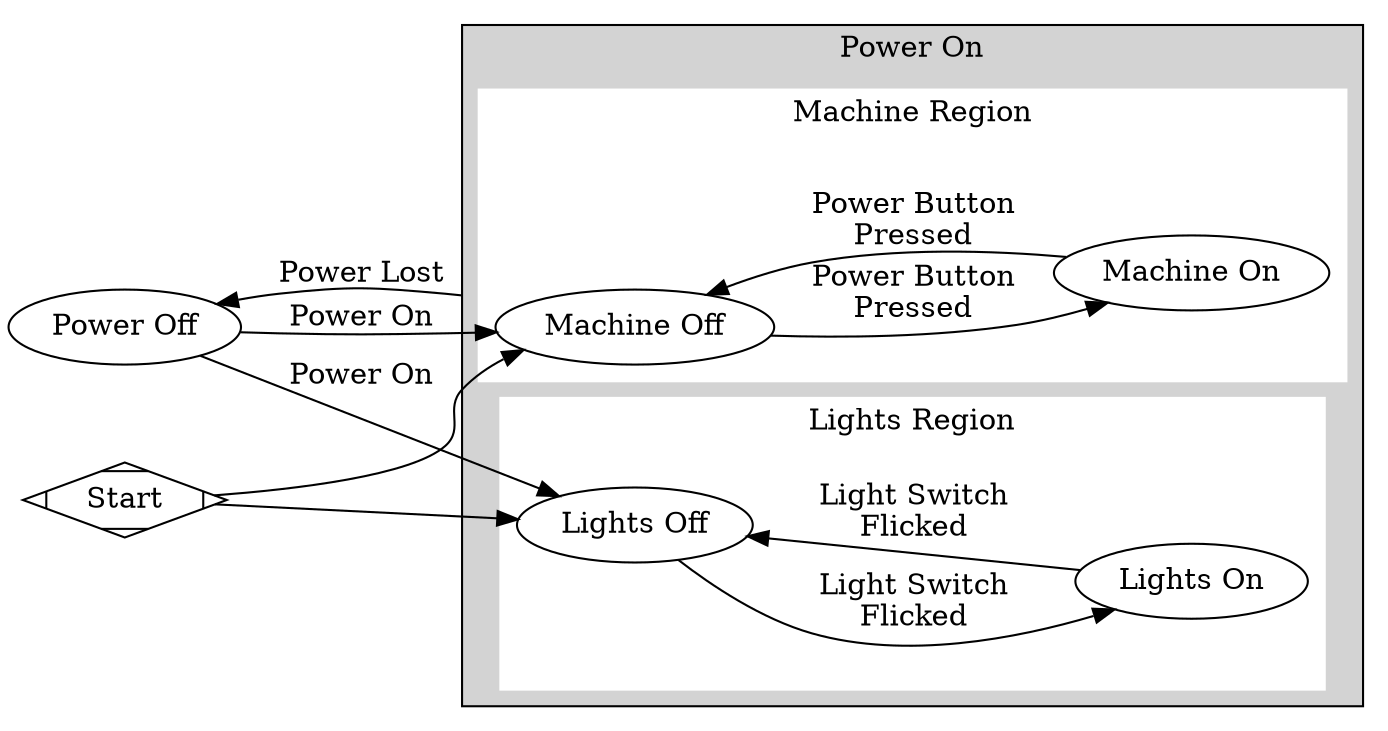 // XSM Tutorial - Extended State Machine Tutorial
// Basic Extended State Machine, Super & Region - Graphviz Dot
// Directed Graph
digraph G {
    rankdir=LR; // Left to Right, instead of Top to Bottom
    //nodesep=.55; // Ensure nodes are separated by at least .55... units?
    overlap=false; // Nodes are not allowed to overlap.
    compound=true; // Allow edges between clusters
    
    subgraph cluster0 {
        // Subgraph attributes.
        label = "Power On";
        style="filled";
        
        subgraph cluster0_1 {
            // Subgraph attributes.
            label = "Machine Region";
            style="filled";
            color="white";
            
            // All Nodes in the Subgraph will have the following properties:
            node [style="solid"];
            
            // Declare nodes (since we need to label them)
            m_OFF [label="Machine Off"]
            m_ON [label="Machine On"]
            
            edge [label = "Power Button\nPressed"];
            m_OFF -> m_ON;
            m_ON -> m_OFF;
        }
        subgraph cluster0_2 {
            // Subgraph attributes.
            label = "Lights Region";
            style="filled";
            color="white"
            
            // All Nodes in the Subgraph will have the following properties:
            node [style="solid"];
            
            // Declare nodes (since we need to label them)
            l_OFF [label="Lights Off"]
            l_ON [label="Lights On"]
            
            edge [label = "Light Switch\nFlicked"];
            l_OFF -> l_ON;
            l_ON -> l_OFF;
        }
    }

    Start [shape=Mdiamond];
    p_OFF [label="Power Off"];

    edge [label = ""];
    Start -> m_OFF;
    Start -> l_OFF;
    
    edge [label = "Power Lost", ltail = cluster0];
    m_OFF -> p_OFF;
    
    // Increased the weight here to allow for more label readability.
    edge [label = "Power On", weight=2.5];
    p_OFF -> m_OFF;
    p_OFF -> l_OFF;
}
